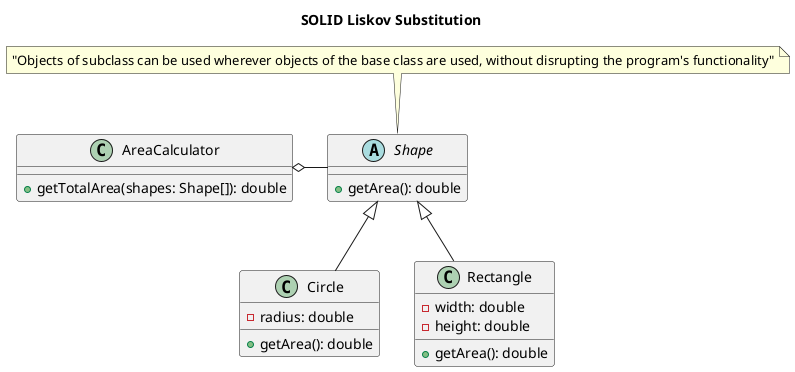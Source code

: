 @startuml

title SOLID Liskov Substitution

abstract class Shape {
  +getArea(): double
}

class Circle extends Shape{
  -radius: double
  +getArea(): double
}

class Rectangle extends Shape{
  -width: double
  -height: double
  +getArea(): double
}

class AreaCalculator {
  +getTotalArea(shapes: Shape[]): double
}

AreaCalculator o-right- Shape

note top of Shape
  "Objects of subclass can be used wherever objects of the base class are used, without disrupting the program's functionality"
end note

@enduml